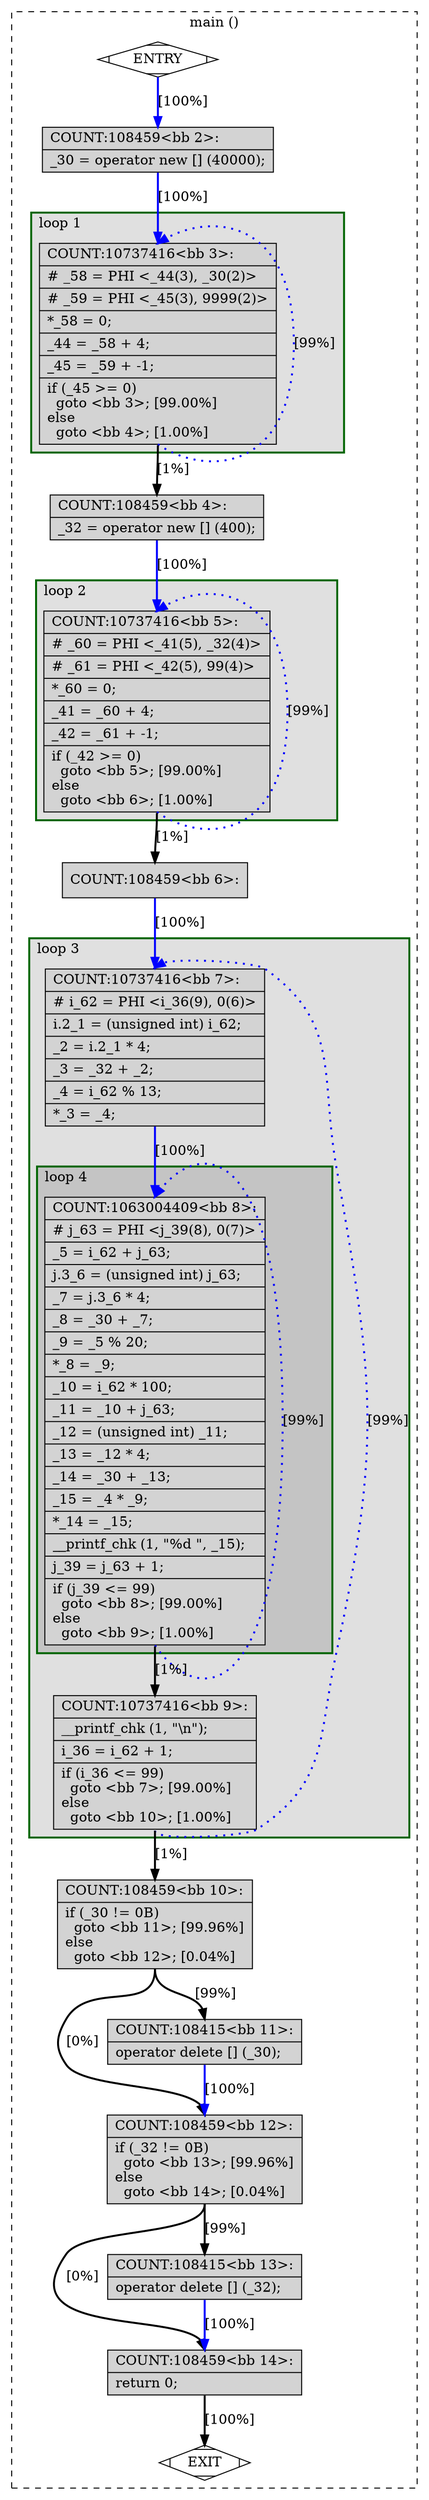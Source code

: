 digraph "a-matmul-v2.cpp.121t.cplxlower1" {
overlap=false;
subgraph "cluster_main" {
	style="dashed";
	color="black";
	label="main ()";
	subgraph cluster_30_3 {
	style="filled";
	color="darkgreen";
	fillcolor="grey88";
	label="loop 3";
	labeljust=l;
	penwidth=2;
	subgraph cluster_30_4 {
	style="filled";
	color="darkgreen";
	fillcolor="grey77";
	label="loop 4";
	labeljust=l;
	penwidth=2;
	fn_30_basic_block_8 [shape=record,style=filled,fillcolor=lightgrey,label="{COUNT:1063004409\<bb\ 8\>:\l\
|#\ j_63\ =\ PHI\ \<j_39(8),\ 0(7)\>\l\
|_5\ =\ i_62\ +\ j_63;\l\
|j.3_6\ =\ (unsigned\ int)\ j_63;\l\
|_7\ =\ j.3_6\ *\ 4;\l\
|_8\ =\ _30\ +\ _7;\l\
|_9\ =\ _5\ %\ 20;\l\
|*_8\ =\ _9;\l\
|_10\ =\ i_62\ *\ 100;\l\
|_11\ =\ _10\ +\ j_63;\l\
|_12\ =\ (unsigned\ int)\ _11;\l\
|_13\ =\ _12\ *\ 4;\l\
|_14\ =\ _30\ +\ _13;\l\
|_15\ =\ _4\ *\ _9;\l\
|*_14\ =\ _15;\l\
|__printf_chk\ (1,\ \"%d\ \",\ _15);\l\
|j_39\ =\ j_63\ +\ 1;\l\
|if\ (j_39\ \<=\ 99)\l\
\ \ goto\ \<bb\ 8\>;\ [99.00%]\l\
else\l\
\ \ goto\ \<bb\ 9\>;\ [1.00%]\l\
}"];

	}
	fn_30_basic_block_7 [shape=record,style=filled,fillcolor=lightgrey,label="{COUNT:10737416\<bb\ 7\>:\l\
|#\ i_62\ =\ PHI\ \<i_36(9),\ 0(6)\>\l\
|i.2_1\ =\ (unsigned\ int)\ i_62;\l\
|_2\ =\ i.2_1\ *\ 4;\l\
|_3\ =\ _32\ +\ _2;\l\
|_4\ =\ i_62\ %\ 13;\l\
|*_3\ =\ _4;\l\
}"];

	fn_30_basic_block_9 [shape=record,style=filled,fillcolor=lightgrey,label="{COUNT:10737416\<bb\ 9\>:\l\
|__printf_chk\ (1,\ \"\\n\");\l\
|i_36\ =\ i_62\ +\ 1;\l\
|if\ (i_36\ \<=\ 99)\l\
\ \ goto\ \<bb\ 7\>;\ [99.00%]\l\
else\l\
\ \ goto\ \<bb\ 10\>;\ [1.00%]\l\
}"];

	}
	subgraph cluster_30_2 {
	style="filled";
	color="darkgreen";
	fillcolor="grey88";
	label="loop 2";
	labeljust=l;
	penwidth=2;
	fn_30_basic_block_5 [shape=record,style=filled,fillcolor=lightgrey,label="{COUNT:10737416\<bb\ 5\>:\l\
|#\ _60\ =\ PHI\ \<_41(5),\ _32(4)\>\l\
|#\ _61\ =\ PHI\ \<_42(5),\ 99(4)\>\l\
|*_60\ =\ 0;\l\
|_41\ =\ _60\ +\ 4;\l\
|_42\ =\ _61\ +\ -1;\l\
|if\ (_42\ \>=\ 0)\l\
\ \ goto\ \<bb\ 5\>;\ [99.00%]\l\
else\l\
\ \ goto\ \<bb\ 6\>;\ [1.00%]\l\
}"];

	}
	subgraph cluster_30_1 {
	style="filled";
	color="darkgreen";
	fillcolor="grey88";
	label="loop 1";
	labeljust=l;
	penwidth=2;
	fn_30_basic_block_3 [shape=record,style=filled,fillcolor=lightgrey,label="{COUNT:10737416\<bb\ 3\>:\l\
|#\ _58\ =\ PHI\ \<_44(3),\ _30(2)\>\l\
|#\ _59\ =\ PHI\ \<_45(3),\ 9999(2)\>\l\
|*_58\ =\ 0;\l\
|_44\ =\ _58\ +\ 4;\l\
|_45\ =\ _59\ +\ -1;\l\
|if\ (_45\ \>=\ 0)\l\
\ \ goto\ \<bb\ 3\>;\ [99.00%]\l\
else\l\
\ \ goto\ \<bb\ 4\>;\ [1.00%]\l\
}"];

	}
	fn_30_basic_block_0 [shape=Mdiamond,style=filled,fillcolor=white,label="ENTRY"];

	fn_30_basic_block_1 [shape=Mdiamond,style=filled,fillcolor=white,label="EXIT"];

	fn_30_basic_block_2 [shape=record,style=filled,fillcolor=lightgrey,label="{COUNT:108459\<bb\ 2\>:\l\
|_30\ =\ operator\ new\ []\ (40000);\l\
}"];

	fn_30_basic_block_4 [shape=record,style=filled,fillcolor=lightgrey,label="{COUNT:108459\<bb\ 4\>:\l\
|_32\ =\ operator\ new\ []\ (400);\l\
}"];

	fn_30_basic_block_6 [shape=record,style=filled,fillcolor=lightgrey,label="{COUNT:108459\<bb\ 6\>:\l\
}"];

	fn_30_basic_block_10 [shape=record,style=filled,fillcolor=lightgrey,label="{COUNT:108459\<bb\ 10\>:\l\
|if\ (_30\ !=\ 0B)\l\
\ \ goto\ \<bb\ 11\>;\ [99.96%]\l\
else\l\
\ \ goto\ \<bb\ 12\>;\ [0.04%]\l\
}"];

	fn_30_basic_block_11 [shape=record,style=filled,fillcolor=lightgrey,label="{COUNT:108415\<bb\ 11\>:\l\
|operator\ delete\ []\ (_30);\l\
}"];

	fn_30_basic_block_12 [shape=record,style=filled,fillcolor=lightgrey,label="{COUNT:108459\<bb\ 12\>:\l\
|if\ (_32\ !=\ 0B)\l\
\ \ goto\ \<bb\ 13\>;\ [99.96%]\l\
else\l\
\ \ goto\ \<bb\ 14\>;\ [0.04%]\l\
}"];

	fn_30_basic_block_13 [shape=record,style=filled,fillcolor=lightgrey,label="{COUNT:108415\<bb\ 13\>:\l\
|operator\ delete\ []\ (_32);\l\
}"];

	fn_30_basic_block_14 [shape=record,style=filled,fillcolor=lightgrey,label="{COUNT:108459\<bb\ 14\>:\l\
|return\ 0;\l\
}"];

	fn_30_basic_block_0:s -> fn_30_basic_block_2:n [style="solid,bold",color=blue,weight=100,constraint=true,label="[100%]"];
	fn_30_basic_block_2:s -> fn_30_basic_block_3:n [style="solid,bold",color=blue,weight=100,constraint=true,label="[100%]"];
	fn_30_basic_block_3:s -> fn_30_basic_block_3:n [style="dotted,bold",color=blue,weight=10,constraint=false,label="[99%]"];
	fn_30_basic_block_3:s -> fn_30_basic_block_4:n [style="solid,bold",color=black,weight=10,constraint=true,label="[1%]"];
	fn_30_basic_block_4:s -> fn_30_basic_block_5:n [style="solid,bold",color=blue,weight=100,constraint=true,label="[100%]"];
	fn_30_basic_block_5:s -> fn_30_basic_block_5:n [style="dotted,bold",color=blue,weight=10,constraint=false,label="[99%]"];
	fn_30_basic_block_5:s -> fn_30_basic_block_6:n [style="solid,bold",color=black,weight=10,constraint=true,label="[1%]"];
	fn_30_basic_block_6:s -> fn_30_basic_block_7:n [style="solid,bold",color=blue,weight=100,constraint=true,label="[100%]"];
	fn_30_basic_block_7:s -> fn_30_basic_block_8:n [style="solid,bold",color=blue,weight=100,constraint=true,label="[100%]"];
	fn_30_basic_block_8:s -> fn_30_basic_block_8:n [style="dotted,bold",color=blue,weight=10,constraint=false,label="[99%]"];
	fn_30_basic_block_8:s -> fn_30_basic_block_9:n [style="solid,bold",color=black,weight=10,constraint=true,label="[1%]"];
	fn_30_basic_block_9:s -> fn_30_basic_block_7:n [style="dotted,bold",color=blue,weight=10,constraint=false,label="[99%]"];
	fn_30_basic_block_9:s -> fn_30_basic_block_10:n [style="solid,bold",color=black,weight=10,constraint=true,label="[1%]"];
	fn_30_basic_block_10:s -> fn_30_basic_block_11:n [style="solid,bold",color=black,weight=10,constraint=true,label="[99%]"];
	fn_30_basic_block_10:s -> fn_30_basic_block_12:n [style="solid,bold",color=black,weight=10,constraint=true,label="[0%]"];
	fn_30_basic_block_11:s -> fn_30_basic_block_12:n [style="solid,bold",color=blue,weight=100,constraint=true,label="[100%]"];
	fn_30_basic_block_12:s -> fn_30_basic_block_13:n [style="solid,bold",color=black,weight=10,constraint=true,label="[99%]"];
	fn_30_basic_block_12:s -> fn_30_basic_block_14:n [style="solid,bold",color=black,weight=10,constraint=true,label="[0%]"];
	fn_30_basic_block_13:s -> fn_30_basic_block_14:n [style="solid,bold",color=blue,weight=100,constraint=true,label="[100%]"];
	fn_30_basic_block_14:s -> fn_30_basic_block_1:n [style="solid,bold",color=black,weight=10,constraint=true,label="[100%]"];
	fn_30_basic_block_0:s -> fn_30_basic_block_1:n [style="invis",constraint=true];
}
}
